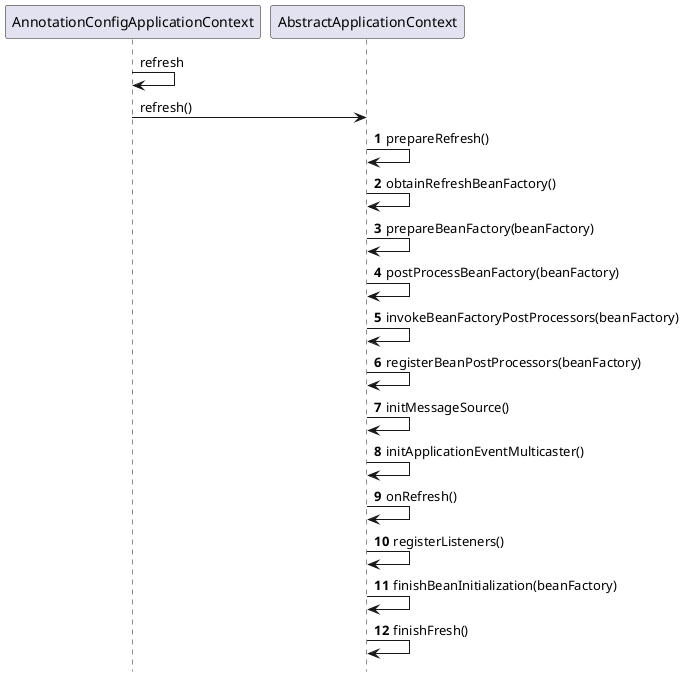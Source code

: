 @startuml
hide footbox


AnnotationConfigApplicationContext -> AnnotationConfigApplicationContext: refresh

AnnotationConfigApplicationContext -> AbstractApplicationContext: refresh()
autonumber
AbstractApplicationContext -> AbstractApplicationContext: prepareRefresh()

AbstractApplicationContext -> AbstractApplicationContext: obtainRefreshBeanFactory()

AbstractApplicationContext -> AbstractApplicationContext: prepareBeanFactory(beanFactory)

AbstractApplicationContext -> AbstractApplicationContext: postProcessBeanFactory(beanFactory)

AbstractApplicationContext -> AbstractApplicationContext: invokeBeanFactoryPostProcessors(beanFactory)

AbstractApplicationContext -> AbstractApplicationContext: registerBeanPostProcessors(beanFactory)

AbstractApplicationContext -> AbstractApplicationContext: initMessageSource()

AbstractApplicationContext -> AbstractApplicationContext: initApplicationEventMulticaster()

AbstractApplicationContext -> AbstractApplicationContext: onRefresh()

AbstractApplicationContext -> AbstractApplicationContext: registerListeners()

AbstractApplicationContext -> AbstractApplicationContext: finishBeanInitialization(beanFactory)

AbstractApplicationContext -> AbstractApplicationContext: finishFresh()

@enduml
